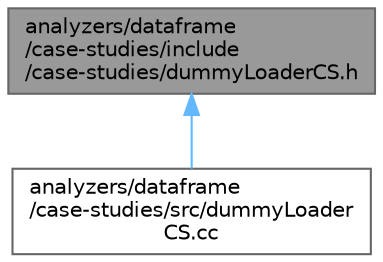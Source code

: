 digraph "analyzers/dataframe/case-studies/include/case-studies/dummyLoaderCS.h"
{
 // LATEX_PDF_SIZE
  bgcolor="transparent";
  edge [fontname=Helvetica,fontsize=10,labelfontname=Helvetica,labelfontsize=10];
  node [fontname=Helvetica,fontsize=10,shape=box,height=0.2,width=0.4];
  Node1 [id="Node000001",label="analyzers/dataframe\l/case-studies/include\l/case-studies/dummyLoaderCS.h",height=0.2,width=0.4,color="gray40", fillcolor="grey60", style="filled", fontcolor="black",tooltip=" "];
  Node1 -> Node2 [id="edge1_Node000001_Node000002",dir="back",color="steelblue1",style="solid",tooltip=" "];
  Node2 [id="Node000002",label="analyzers/dataframe\l/case-studies/src/dummyLoader\lCS.cc",height=0.2,width=0.4,color="grey40", fillcolor="white", style="filled",URL="$dummyLoaderCS_8cc.html",tooltip=" "];
}
